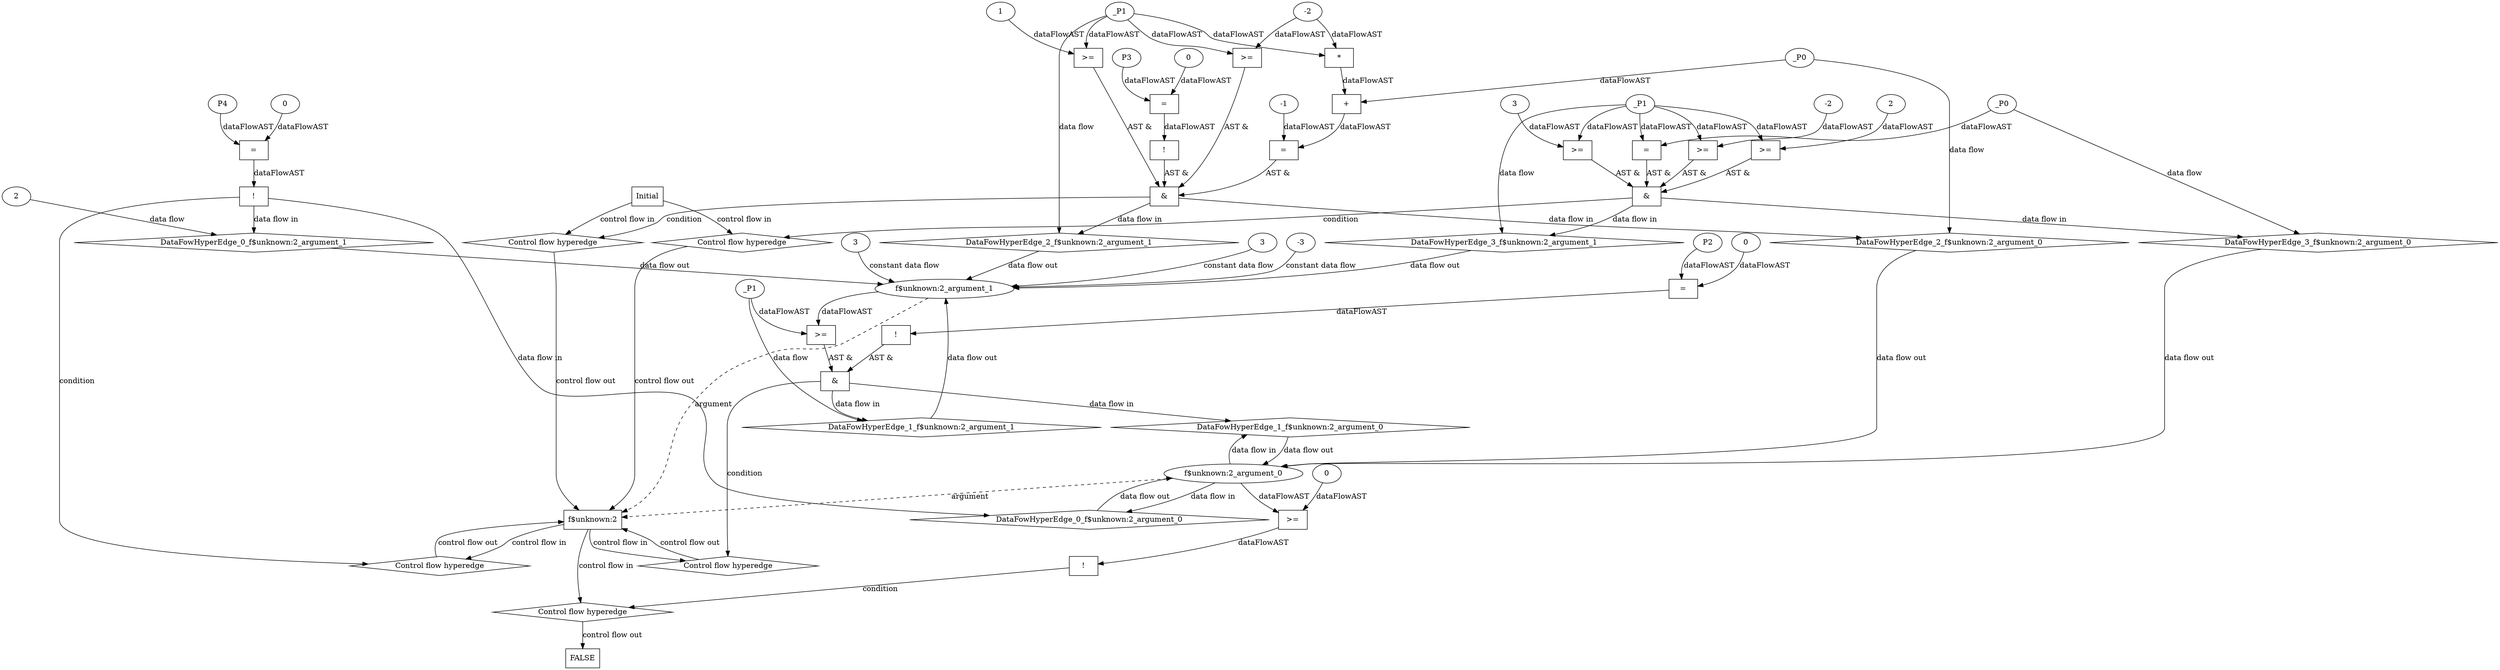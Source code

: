 digraph dag {
"f$unknown:2" [label="f$unknown:2" nodeName="f$unknown:2" class=cfn  shape="rect"];
FALSE [label="FALSE" nodeName=FALSE class=cfn  shape="rect"];
Initial [label="Initial" nodeName=Initial class=cfn  shape="rect"];
ControlFowHyperEdge_0 [label="Control flow hyperedge" nodeName=ControlFowHyperEdge_0 class=controlFlowHyperEdge shape="diamond"];
"f$unknown:2" -> ControlFowHyperEdge_0 [label="control flow in"]
ControlFowHyperEdge_0 -> "f$unknown:2" [label="control flow out"]
ControlFowHyperEdge_1 [label="Control flow hyperedge" nodeName=ControlFowHyperEdge_1 class=controlFlowHyperEdge shape="diamond"];
"f$unknown:2" -> ControlFowHyperEdge_1 [label="control flow in"]
ControlFowHyperEdge_1 -> "f$unknown:2" [label="control flow out"]
ControlFowHyperEdge_2 [label="Control flow hyperedge" nodeName=ControlFowHyperEdge_2 class=controlFlowHyperEdge shape="diamond"];
"Initial" -> ControlFowHyperEdge_2 [label="control flow in"]
ControlFowHyperEdge_2 -> "f$unknown:2" [label="control flow out"]
ControlFowHyperEdge_3 [label="Control flow hyperedge" nodeName=ControlFowHyperEdge_3 class=controlFlowHyperEdge shape="diamond"];
"Initial" -> ControlFowHyperEdge_3 [label="control flow in"]
ControlFowHyperEdge_3 -> "f$unknown:2" [label="control flow out"]
ControlFowHyperEdge_4 [label="Control flow hyperedge" nodeName=ControlFowHyperEdge_4 class=controlFlowHyperEdge shape="diamond"];
"f$unknown:2" -> ControlFowHyperEdge_4 [label="control flow in"]
ControlFowHyperEdge_4 -> "FALSE" [label="control flow out"]
"f$unknown:2_argument_0" [label="f$unknown:2_argument_0" nodeName=argument0 class=argument  head="f$unknown:2" shape="oval"];
"f$unknown:2_argument_0" -> "f$unknown:2"[label="argument" style="dashed"]
"f$unknown:2_argument_1" [label="f$unknown:2_argument_1" nodeName=argument1 class=argument  head="f$unknown:2" shape="oval"];
"f$unknown:2_argument_1" -> "f$unknown:2"[label="argument" style="dashed"]

"xxxf$unknown:2___f$unknown:2_0xxxguard_0_node_0" [label="!" nodeName="xxxf$unknown:2___f$unknown:2_0xxxguard_0_node_0" class=Operator shape="rect"];
"xxxf$unknown:2___f$unknown:2_0xxxguard_0_node_1" [label="=" nodeName="xxxf$unknown:2___f$unknown:2_0xxxguard_0_node_1" class=Operator  shape="rect"];
"xxxf$unknown:2___f$unknown:2_0xxxguard_0_node_2" [label="P4" nodeName="xxxf$unknown:2___f$unknown:2_0xxxguard_0_node_2" class=Constant ];
"xxxf$unknown:2___f$unknown:2_0xxxguard_0_node_3" [label="0" nodeName="xxxf$unknown:2___f$unknown:2_0xxxguard_0_node_3" class=Literal ];
"xxxf$unknown:2___f$unknown:2_0xxxguard_0_node_1" -> "xxxf$unknown:2___f$unknown:2_0xxxguard_0_node_0"[label="dataFlowAST"]
"xxxf$unknown:2___f$unknown:2_0xxxguard_0_node_2" -> "xxxf$unknown:2___f$unknown:2_0xxxguard_0_node_1"[label="dataFlowAST"]
"xxxf$unknown:2___f$unknown:2_0xxxguard_0_node_3" -> "xxxf$unknown:2___f$unknown:2_0xxxguard_0_node_1"[label="dataFlowAST"]

"xxxf$unknown:2___f$unknown:2_0xxxguard_0_node_0" -> "ControlFowHyperEdge_0" [label="condition"];
"xxxf$unknown:2___f$unknown:2_0xxxdataFlow_0_node_0" [label="2" nodeName="xxxf$unknown:2___f$unknown:2_0xxxdataFlow_0_node_0" class=Literal ];

"xxxf$unknown:2___f$unknown:2_0xxxdataFlow_0_node_0" -> "DataFowHyperEdge_0_f$unknown:2_argument_1" [label="data flow"];
"xxxf$unknown:2___f$unknown:2_1xxx_and" [label="&" nodeName="xxxf$unknown:2___f$unknown:2_1xxx_and" class=Operator shape="rect"];
"xxxf$unknown:2___f$unknown:2_1xxxguard_0_node_0" [label="!" nodeName="xxxf$unknown:2___f$unknown:2_1xxxguard_0_node_0" class=Operator shape="rect"];
"xxxf$unknown:2___f$unknown:2_1xxxguard_0_node_1" [label="=" nodeName="xxxf$unknown:2___f$unknown:2_1xxxguard_0_node_1" class=Operator  shape="rect"];
"xxxf$unknown:2___f$unknown:2_1xxxguard_0_node_2" [label="P2" nodeName="xxxf$unknown:2___f$unknown:2_1xxxguard_0_node_2" class=Constant ];
"xxxf$unknown:2___f$unknown:2_1xxxguard_0_node_3" [label="0" nodeName="xxxf$unknown:2___f$unknown:2_1xxxguard_0_node_3" class=Literal ];
"xxxf$unknown:2___f$unknown:2_1xxxguard_0_node_1" -> "xxxf$unknown:2___f$unknown:2_1xxxguard_0_node_0"[label="dataFlowAST"]
"xxxf$unknown:2___f$unknown:2_1xxxguard_0_node_2" -> "xxxf$unknown:2___f$unknown:2_1xxxguard_0_node_1"[label="dataFlowAST"]
"xxxf$unknown:2___f$unknown:2_1xxxguard_0_node_3" -> "xxxf$unknown:2___f$unknown:2_1xxxguard_0_node_1"[label="dataFlowAST"]

"xxxf$unknown:2___f$unknown:2_1xxxguard_0_node_0" -> "xxxf$unknown:2___f$unknown:2_1xxx_and" [label="AST &"];
"xxxf$unknown:2___f$unknown:2_1xxxguard1_node_0" [label=">=" nodeName="xxxf$unknown:2___f$unknown:2_1xxxguard1_node_0" class=Operator  shape="rect"];
"f$unknown:2_argument_1" -> "xxxf$unknown:2___f$unknown:2_1xxxguard1_node_0"[label="dataFlowAST"]
"xxxf$unknown:2___f$unknown:2_1xxxdataFlow_0_node_0" -> "xxxf$unknown:2___f$unknown:2_1xxxguard1_node_0"[label="dataFlowAST"]

"xxxf$unknown:2___f$unknown:2_1xxxguard1_node_0" -> "xxxf$unknown:2___f$unknown:2_1xxx_and" [label="AST &"];
"xxxf$unknown:2___f$unknown:2_1xxx_and" -> "ControlFowHyperEdge_1" [label="condition"];
"xxxf$unknown:2___f$unknown:2_1xxxdataFlow_0_node_0" [label="_P1" nodeName="xxxf$unknown:2___f$unknown:2_1xxxdataFlow_0_node_0" class=Constant ];

"xxxf$unknown:2___f$unknown:2_1xxxdataFlow_0_node_0" -> "DataFowHyperEdge_1_f$unknown:2_argument_1" [label="data flow"];
"xxxf$unknown:2___Initial_2xxx_and" [label="&" nodeName="xxxf$unknown:2___Initial_2xxx_and" class=Operator shape="rect"];
"xxxf$unknown:2___Initial_2xxxguard_0_node_0" [label="!" nodeName="xxxf$unknown:2___Initial_2xxxguard_0_node_0" class=Operator shape="rect"];
"xxxf$unknown:2___Initial_2xxxguard_0_node_1" [label="=" nodeName="xxxf$unknown:2___Initial_2xxxguard_0_node_1" class=Operator  shape="rect"];
"xxxf$unknown:2___Initial_2xxxguard_0_node_2" [label="P3" nodeName="xxxf$unknown:2___Initial_2xxxguard_0_node_2" class=Constant ];
"xxxf$unknown:2___Initial_2xxxguard_0_node_3" [label="0" nodeName="xxxf$unknown:2___Initial_2xxxguard_0_node_3" class=Literal ];
"xxxf$unknown:2___Initial_2xxxguard_0_node_1" -> "xxxf$unknown:2___Initial_2xxxguard_0_node_0"[label="dataFlowAST"]
"xxxf$unknown:2___Initial_2xxxguard_0_node_2" -> "xxxf$unknown:2___Initial_2xxxguard_0_node_1"[label="dataFlowAST"]
"xxxf$unknown:2___Initial_2xxxguard_0_node_3" -> "xxxf$unknown:2___Initial_2xxxguard_0_node_1"[label="dataFlowAST"]

"xxxf$unknown:2___Initial_2xxxguard_0_node_0" -> "xxxf$unknown:2___Initial_2xxx_and" [label="AST &"];
"xxxf$unknown:2___Initial_2xxxguard1_node_0" [label=">=" nodeName="xxxf$unknown:2___Initial_2xxxguard1_node_0" class=Operator  shape="rect"];
"xxxf$unknown:2___Initial_2xxxguard1_node_1" [label="1" nodeName="xxxf$unknown:2___Initial_2xxxguard1_node_1" class=Literal ];
"xxxf$unknown:2___Initial_2xxxguard1_node_1" -> "xxxf$unknown:2___Initial_2xxxguard1_node_0"[label="dataFlowAST"]
"xxxf$unknown:2___Initial_2xxxdataFlow1_node_0" -> "xxxf$unknown:2___Initial_2xxxguard1_node_0"[label="dataFlowAST"]

"xxxf$unknown:2___Initial_2xxxguard1_node_0" -> "xxxf$unknown:2___Initial_2xxx_and" [label="AST &"];
"xxxf$unknown:2___Initial_2xxxguard2_node_0" [label=">=" nodeName="xxxf$unknown:2___Initial_2xxxguard2_node_0" class=Operator  shape="rect"];
"xxxf$unknown:2___Initial_2xxxguard2_node_2" [label="-2" nodeName="xxxf$unknown:2___Initial_2xxxguard2_node_2" class=Literal ];
"xxxf$unknown:2___Initial_2xxxdataFlow1_node_0" -> "xxxf$unknown:2___Initial_2xxxguard2_node_0"[label="dataFlowAST"]
"xxxf$unknown:2___Initial_2xxxguard2_node_2" -> "xxxf$unknown:2___Initial_2xxxguard2_node_0"[label="dataFlowAST"]

"xxxf$unknown:2___Initial_2xxxguard2_node_0" -> "xxxf$unknown:2___Initial_2xxx_and" [label="AST &"];
"xxxf$unknown:2___Initial_2xxxguard3_node_0" [label="=" nodeName="xxxf$unknown:2___Initial_2xxxguard3_node_0" class=Operator  shape="rect"];
"xxxf$unknown:2___Initial_2xxxguard3_node_1" [label="+" nodeName="xxxf$unknown:2___Initial_2xxxguard3_node_1" class= Operator shape="rect"];
"xxxf$unknown:2___Initial_2xxxguard3_node_3" [label="*" nodeName="xxxf$unknown:2___Initial_2xxxguard3_node_3" class=Operator  shape="rect"];
"xxxf$unknown:2___Initial_2xxxguard2_node_2" [label="-2" nodeName="xxxf$unknown:2___Initial_2xxxguard2_node_2" class=Coeff ];
"xxxf$unknown:2___Initial_2xxxguard3_node_6" [label="-1" nodeName="xxxf$unknown:2___Initial_2xxxguard3_node_6" class=Literal ];
"xxxf$unknown:2___Initial_2xxxguard3_node_1" -> "xxxf$unknown:2___Initial_2xxxguard3_node_0"[label="dataFlowAST"]
"xxxf$unknown:2___Initial_2xxxguard3_node_6" -> "xxxf$unknown:2___Initial_2xxxguard3_node_0"[label="dataFlowAST"]
"xxxf$unknown:2___Initial_2xxxdataFlow_0_node_0" -> "xxxf$unknown:2___Initial_2xxxguard3_node_1"[label="dataFlowAST"]
"xxxf$unknown:2___Initial_2xxxguard3_node_3" -> "xxxf$unknown:2___Initial_2xxxguard3_node_1"[label="dataFlowAST"]
"xxxf$unknown:2___Initial_2xxxdataFlow1_node_0" -> "xxxf$unknown:2___Initial_2xxxguard3_node_3"[label="dataFlowAST"]
"xxxf$unknown:2___Initial_2xxxguard2_node_2" -> "xxxf$unknown:2___Initial_2xxxguard3_node_3"[label="dataFlowAST"]

"xxxf$unknown:2___Initial_2xxxguard3_node_0" -> "xxxf$unknown:2___Initial_2xxx_and" [label="AST &"];
"xxxf$unknown:2___Initial_2xxx_and" -> "ControlFowHyperEdge_2" [label="condition"];
"xxxf$unknown:2___Initial_2xxxdataFlow_0_node_0" [label="_P0" nodeName="xxxf$unknown:2___Initial_2xxxdataFlow_0_node_0" class=Constant ];

"xxxf$unknown:2___Initial_2xxxdataFlow_0_node_0" -> "DataFowHyperEdge_2_f$unknown:2_argument_0" [label="data flow"];
"xxxf$unknown:2___Initial_2xxxdataFlow1_node_0" [label="_P1" nodeName="xxxf$unknown:2___Initial_2xxxdataFlow1_node_0" class=Constant ];

"xxxf$unknown:2___Initial_2xxxdataFlow1_node_0" -> "DataFowHyperEdge_2_f$unknown:2_argument_1" [label="data flow"];
"xxxf$unknown:2___Initial_3xxx_and" [label="&" nodeName="xxxf$unknown:2___Initial_3xxx_and" class=Operator shape="rect"];
"xxxf$unknown:2___Initial_3xxxguard_0_node_0" [label=">=" nodeName="xxxf$unknown:2___Initial_3xxxguard_0_node_0" class=Operator  shape="rect"];
"xxxf$unknown:2___Initial_3xxxguard_0_node_2" [label="3" nodeName="xxxf$unknown:2___Initial_3xxxguard_0_node_2" class=Literal ];
"xxxf$unknown:2___Initial_3xxxdataFlow1_node_0" -> "xxxf$unknown:2___Initial_3xxxguard_0_node_0"[label="dataFlowAST"]
"xxxf$unknown:2___Initial_3xxxguard_0_node_2" -> "xxxf$unknown:2___Initial_3xxxguard_0_node_0"[label="dataFlowAST"]

"xxxf$unknown:2___Initial_3xxxguard_0_node_0" -> "xxxf$unknown:2___Initial_3xxx_and" [label="AST &"];
"xxxf$unknown:2___Initial_3xxxguard1_node_0" [label=">=" nodeName="xxxf$unknown:2___Initial_3xxxguard1_node_0" class=Operator  shape="rect"];
"xxxf$unknown:2___Initial_3xxxguard1_node_2" [label="-2" nodeName="xxxf$unknown:2___Initial_3xxxguard1_node_2" class=Literal ];
"xxxf$unknown:2___Initial_3xxxdataFlow1_node_0" -> "xxxf$unknown:2___Initial_3xxxguard1_node_0"[label="dataFlowAST"]
"xxxf$unknown:2___Initial_3xxxguard1_node_2" -> "xxxf$unknown:2___Initial_3xxxguard1_node_0"[label="dataFlowAST"]

"xxxf$unknown:2___Initial_3xxxguard1_node_0" -> "xxxf$unknown:2___Initial_3xxx_and" [label="AST &"];
"xxxf$unknown:2___Initial_3xxxguard2_node_0" [label=">=" nodeName="xxxf$unknown:2___Initial_3xxxguard2_node_0" class=Operator  shape="rect"];
"xxxf$unknown:2___Initial_3xxxguard2_node_2" [label="2" nodeName="xxxf$unknown:2___Initial_3xxxguard2_node_2" class=Literal ];
"xxxf$unknown:2___Initial_3xxxdataFlow1_node_0" -> "xxxf$unknown:2___Initial_3xxxguard2_node_0"[label="dataFlowAST"]
"xxxf$unknown:2___Initial_3xxxguard2_node_2" -> "xxxf$unknown:2___Initial_3xxxguard2_node_0"[label="dataFlowAST"]

"xxxf$unknown:2___Initial_3xxxguard2_node_0" -> "xxxf$unknown:2___Initial_3xxx_and" [label="AST &"];
"xxxf$unknown:2___Initial_3xxxguard3_node_0" [label="=" nodeName="xxxf$unknown:2___Initial_3xxxguard3_node_0" class=Operator  shape="rect"];
"xxxf$unknown:2___Initial_3xxxdataFlow_0_node_0" -> "xxxf$unknown:2___Initial_3xxxguard3_node_0"[label="dataFlowAST"]
"xxxf$unknown:2___Initial_3xxxdataFlow1_node_0" -> "xxxf$unknown:2___Initial_3xxxguard3_node_0"[label="dataFlowAST"]

"xxxf$unknown:2___Initial_3xxxguard3_node_0" -> "xxxf$unknown:2___Initial_3xxx_and" [label="AST &"];
"xxxf$unknown:2___Initial_3xxx_and" -> "ControlFowHyperEdge_3" [label="condition"];
"xxxf$unknown:2___Initial_3xxxdataFlow_0_node_0" [label="_P0" nodeName="xxxf$unknown:2___Initial_3xxxdataFlow_0_node_0" class=Constant ];

"xxxf$unknown:2___Initial_3xxxdataFlow_0_node_0" -> "DataFowHyperEdge_3_f$unknown:2_argument_0" [label="data flow"];
"xxxf$unknown:2___Initial_3xxxdataFlow1_node_0" [label="_P1" nodeName="xxxf$unknown:2___Initial_3xxxdataFlow1_node_0" class=Constant ];

"xxxf$unknown:2___Initial_3xxxdataFlow1_node_0" -> "DataFowHyperEdge_3_f$unknown:2_argument_1" [label="data flow"];
"xxxFALSE___f$unknown:2_4xxxguard_0_node_0" [label="!" nodeName="xxxFALSE___f$unknown:2_4xxxguard_0_node_0" class=Operator shape="rect"];
"xxxFALSE___f$unknown:2_4xxxguard_0_node_1" [label=">=" nodeName="xxxFALSE___f$unknown:2_4xxxguard_0_node_1" class=Operator  shape="rect"];
"xxxFALSE___f$unknown:2_4xxxguard_0_node_3" [label="0" nodeName="xxxFALSE___f$unknown:2_4xxxguard_0_node_3" class=Literal ];
"xxxFALSE___f$unknown:2_4xxxguard_0_node_1" -> "xxxFALSE___f$unknown:2_4xxxguard_0_node_0"[label="dataFlowAST"]
"f$unknown:2_argument_0" -> "xxxFALSE___f$unknown:2_4xxxguard_0_node_1"[label="dataFlowAST"]
"xxxFALSE___f$unknown:2_4xxxguard_0_node_3" -> "xxxFALSE___f$unknown:2_4xxxguard_0_node_1"[label="dataFlowAST"]

"xxxFALSE___f$unknown:2_4xxxguard_0_node_0" -> "ControlFowHyperEdge_4" [label="condition"];
"DataFowHyperEdge_0_f$unknown:2_argument_0" [label="DataFowHyperEdge_0_f$unknown:2_argument_0" nodeName="DataFowHyperEdge_0_f$unknown:2_argument_0" class=DataFlowHyperedge shape="diamond"];
"DataFowHyperEdge_0_f$unknown:2_argument_0" -> "f$unknown:2_argument_0"[label="data flow out"]
"xxxf$unknown:2___f$unknown:2_0xxxguard_0_node_0" -> "DataFowHyperEdge_0_f$unknown:2_argument_0"[label="data flow in"]
"DataFowHyperEdge_0_f$unknown:2_argument_1" [label="DataFowHyperEdge_0_f$unknown:2_argument_1" nodeName="DataFowHyperEdge_0_f$unknown:2_argument_1" class=DataFlowHyperedge shape="diamond"];
"DataFowHyperEdge_0_f$unknown:2_argument_1" -> "f$unknown:2_argument_1"[label="data flow out"]
"xxxf$unknown:2___f$unknown:2_0xxxguard_0_node_0" -> "DataFowHyperEdge_0_f$unknown:2_argument_1"[label="data flow in"]
"DataFowHyperEdge_1_f$unknown:2_argument_0" [label="DataFowHyperEdge_1_f$unknown:2_argument_0" nodeName="DataFowHyperEdge_1_f$unknown:2_argument_0" class=DataFlowHyperedge shape="diamond"];
"DataFowHyperEdge_1_f$unknown:2_argument_0" -> "f$unknown:2_argument_0"[label="data flow out"]
"xxxf$unknown:2___f$unknown:2_1xxx_and" -> "DataFowHyperEdge_1_f$unknown:2_argument_0"[label="data flow in"]
"DataFowHyperEdge_1_f$unknown:2_argument_1" [label="DataFowHyperEdge_1_f$unknown:2_argument_1" nodeName="DataFowHyperEdge_1_f$unknown:2_argument_1" class=DataFlowHyperedge shape="diamond"];
"DataFowHyperEdge_1_f$unknown:2_argument_1" -> "f$unknown:2_argument_1"[label="data flow out"]
"xxxf$unknown:2___f$unknown:2_1xxx_and" -> "DataFowHyperEdge_1_f$unknown:2_argument_1"[label="data flow in"]
"DataFowHyperEdge_2_f$unknown:2_argument_0" [label="DataFowHyperEdge_2_f$unknown:2_argument_0" nodeName="DataFowHyperEdge_2_f$unknown:2_argument_0" class=DataFlowHyperedge shape="diamond"];
"DataFowHyperEdge_2_f$unknown:2_argument_0" -> "f$unknown:2_argument_0"[label="data flow out"]
"xxxf$unknown:2___Initial_2xxx_and" -> "DataFowHyperEdge_2_f$unknown:2_argument_0"[label="data flow in"]
"DataFowHyperEdge_2_f$unknown:2_argument_1" [label="DataFowHyperEdge_2_f$unknown:2_argument_1" nodeName="DataFowHyperEdge_2_f$unknown:2_argument_1" class=DataFlowHyperedge shape="diamond"];
"DataFowHyperEdge_2_f$unknown:2_argument_1" -> "f$unknown:2_argument_1"[label="data flow out"]
"xxxf$unknown:2___Initial_2xxx_and" -> "DataFowHyperEdge_2_f$unknown:2_argument_1"[label="data flow in"]
"DataFowHyperEdge_3_f$unknown:2_argument_0" [label="DataFowHyperEdge_3_f$unknown:2_argument_0" nodeName="DataFowHyperEdge_3_f$unknown:2_argument_0" class=DataFlowHyperedge shape="diamond"];
"DataFowHyperEdge_3_f$unknown:2_argument_0" -> "f$unknown:2_argument_0"[label="data flow out"]
"xxxf$unknown:2___Initial_3xxx_and" -> "DataFowHyperEdge_3_f$unknown:2_argument_0"[label="data flow in"]
"DataFowHyperEdge_3_f$unknown:2_argument_1" [label="DataFowHyperEdge_3_f$unknown:2_argument_1" nodeName="DataFowHyperEdge_3_f$unknown:2_argument_1" class=DataFlowHyperedge shape="diamond"];
"DataFowHyperEdge_3_f$unknown:2_argument_1" -> "f$unknown:2_argument_1"[label="data flow out"]
"xxxf$unknown:2___Initial_3xxx_and" -> "DataFowHyperEdge_3_f$unknown:2_argument_1"[label="data flow in"]
"xxxf$unknown:2___f$unknown:2_0xxxf$unknown:2_argument_1_constant_3" [label="3" nodeName="xxxf$unknown:2___f$unknown:2_0xxxf$unknown:2_argument_1_constant_3" class=Constant];
"xxxf$unknown:2___f$unknown:2_0xxxf$unknown:2_argument_1_constant_3" -> "f$unknown:2_argument_1" [label="constant data flow"];
"xxxf$unknown:2___f$unknown:2_1xxxf$unknown:2_argument_1_constant_-3" [label="-3" nodeName="xxxf$unknown:2___f$unknown:2_1xxxf$unknown:2_argument_1_constant_-3" class=Constant];
"xxxf$unknown:2___f$unknown:2_1xxxf$unknown:2_argument_1_constant_-3" -> "f$unknown:2_argument_1" [label="constant data flow"];
"xxxFALSE___f$unknown:2_4xxxf$unknown:2_argument_1_constant_3" [label="3" nodeName="xxxFALSE___f$unknown:2_4xxxf$unknown:2_argument_1_constant_3" class=Constant];
"xxxFALSE___f$unknown:2_4xxxf$unknown:2_argument_1_constant_3" -> "f$unknown:2_argument_1" [label="constant data flow"];
"f$unknown:2_argument_0" -> "DataFowHyperEdge_0_f$unknown:2_argument_0"[label="data flow in"]
"f$unknown:2_argument_0" -> "DataFowHyperEdge_1_f$unknown:2_argument_0"[label="data flow in"]




}
